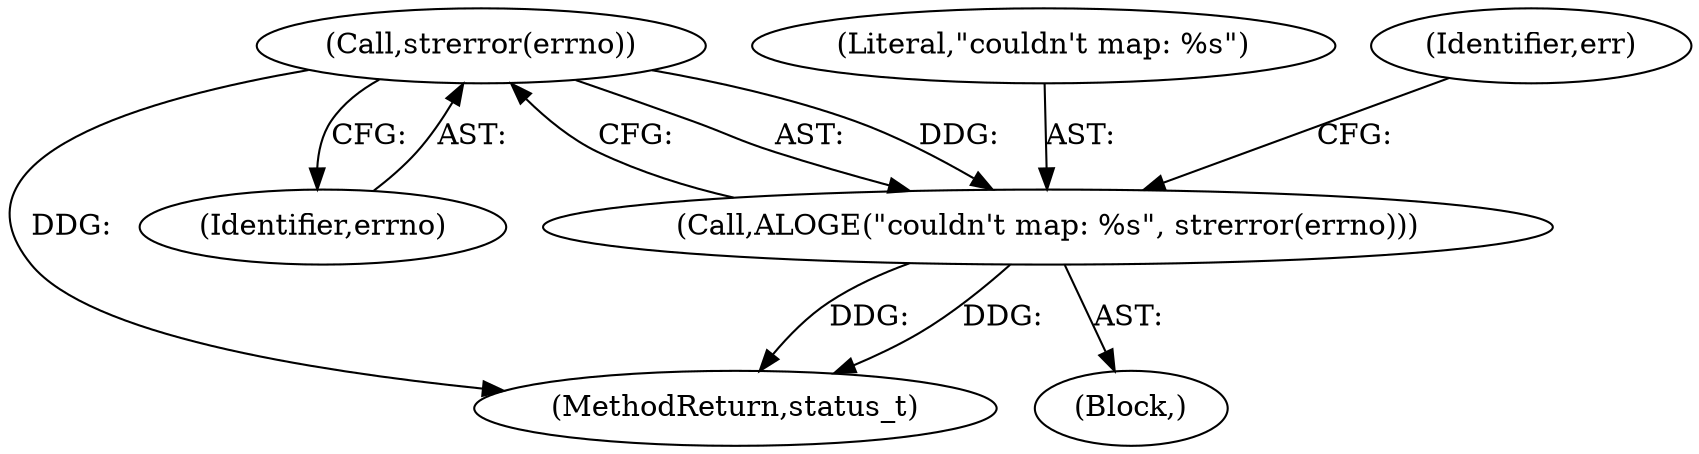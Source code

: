 digraph "0_Android_0bb5ced60304da7f61478ffd359e7ba65d72f181@API" {
"1000499" [label="(Call,strerror(errno))"];
"1000497" [label="(Call,ALOGE(\"couldn't map: %s\", strerror(errno)))"];
"1000497" [label="(Call,ALOGE(\"couldn't map: %s\", strerror(errno)))"];
"1000499" [label="(Call,strerror(errno))"];
"1000496" [label="(Block,)"];
"1000498" [label="(Literal,\"couldn't map: %s\")"];
"1001337" [label="(MethodReturn,status_t)"];
"1000502" [label="(Identifier,err)"];
"1000500" [label="(Identifier,errno)"];
"1000499" -> "1000497"  [label="AST: "];
"1000499" -> "1000500"  [label="CFG: "];
"1000500" -> "1000499"  [label="AST: "];
"1000497" -> "1000499"  [label="CFG: "];
"1000499" -> "1001337"  [label="DDG: "];
"1000499" -> "1000497"  [label="DDG: "];
"1000497" -> "1000496"  [label="AST: "];
"1000498" -> "1000497"  [label="AST: "];
"1000502" -> "1000497"  [label="CFG: "];
"1000497" -> "1001337"  [label="DDG: "];
"1000497" -> "1001337"  [label="DDG: "];
}
